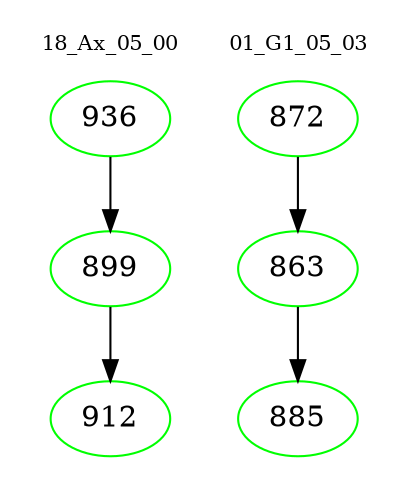 digraph{
subgraph cluster_0 {
color = white
label = "18_Ax_05_00";
fontsize=10;
T0_936 [label="936", color="green"]
T0_936 -> T0_899 [color="black"]
T0_899 [label="899", color="green"]
T0_899 -> T0_912 [color="black"]
T0_912 [label="912", color="green"]
}
subgraph cluster_1 {
color = white
label = "01_G1_05_03";
fontsize=10;
T1_872 [label="872", color="green"]
T1_872 -> T1_863 [color="black"]
T1_863 [label="863", color="green"]
T1_863 -> T1_885 [color="black"]
T1_885 [label="885", color="green"]
}
}
